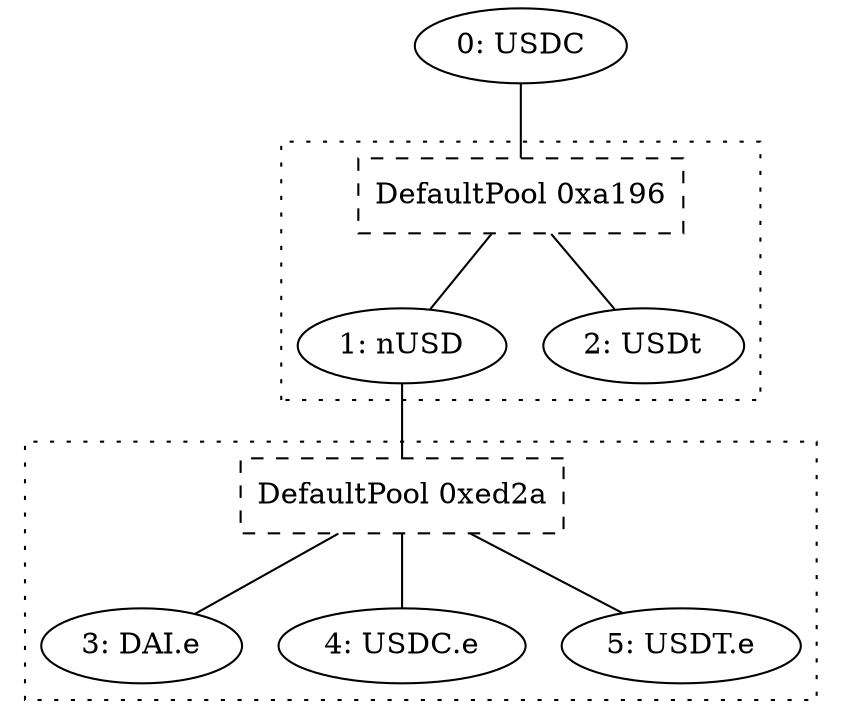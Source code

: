 graph G {
    token0 [label = "0: USDC";];
    token1 [label = "1: nUSD";];
    token2 [label = "2: USDt";];
    token3 [label = "3: DAI.e";];
    token4 [label = "4: USDC.e";];
    token5 [label = "5: USDT.e";];
    pool0 [label = "DefaultPool 0xa196";shape = rect;style = dashed;];
    token0 -- pool0;
    subgraph cluster0 {
        style = dotted;
        pool0 -- token1;
        pool0 -- token2;
        subgraph {
            rank = same;
            edge [style = invis;];
            token1 -- token2;
        }
    }
    pool1 [label = "DefaultPool 0xed2a";shape = rect;style = dashed;];
    token1 -- pool1;
    subgraph cluster1 {
        style = dotted;
        pool1 -- token3;
        pool1 -- token4;
        pool1 -- token5;
        subgraph {
            rank = same;
            edge [style = invis;];
            token3 -- token4;
            token4 -- token5;
        }
    }
}
